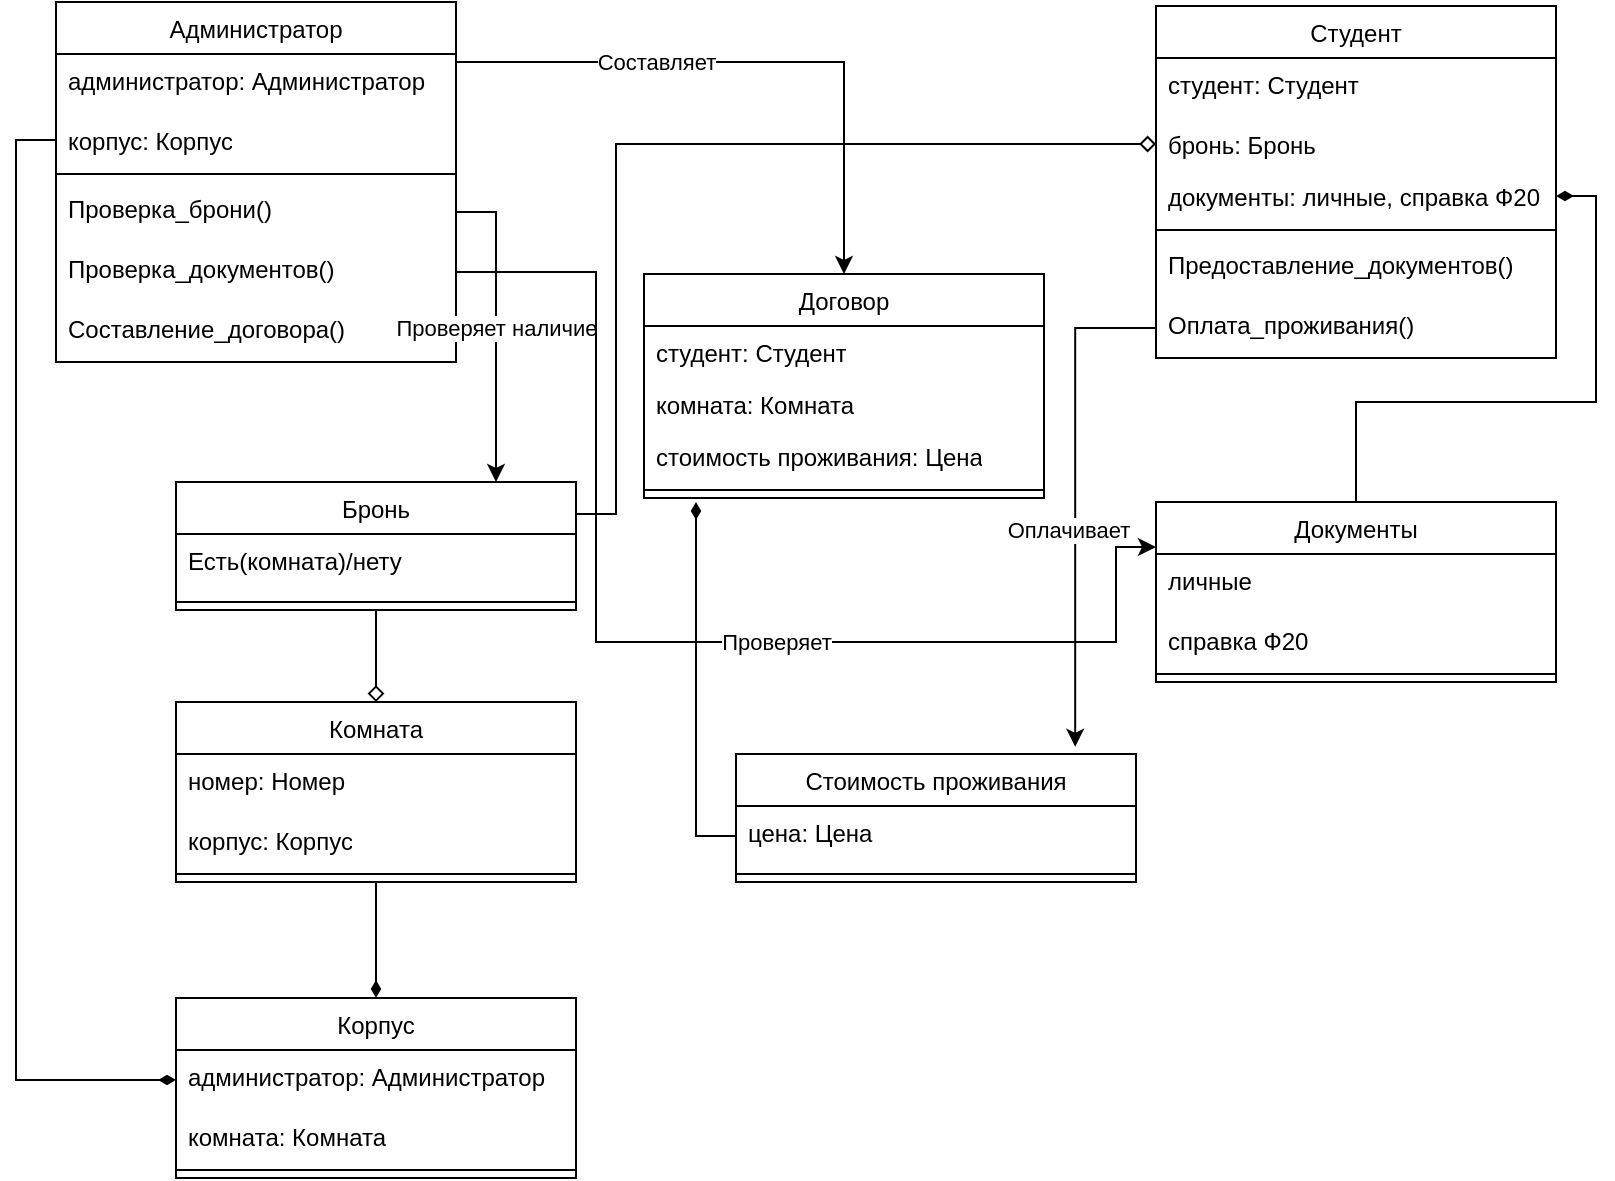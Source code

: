 <mxfile version="26.0.8">
  <diagram name="Страница — 1" id="ervRn7VN8NrpaesWVwH-">
    <mxGraphModel dx="4167" dy="1890" grid="1" gridSize="10" guides="1" tooltips="1" connect="1" arrows="1" fold="1" page="1" pageScale="1" pageWidth="827" pageHeight="1169" math="0" shadow="0">
      <root>
        <mxCell id="0" />
        <mxCell id="1" parent="0" />
        <mxCell id="EjCpOXAYgs3ROpCnzAJZ-73" style="edgeStyle=orthogonalEdgeStyle;rounded=0;orthogonalLoop=1;jettySize=auto;html=1;entryX=0.5;entryY=0;entryDx=0;entryDy=0;" edge="1" parent="1" source="EjCpOXAYgs3ROpCnzAJZ-5" target="EjCpOXAYgs3ROpCnzAJZ-20">
          <mxGeometry relative="1" as="geometry">
            <Array as="points">
              <mxPoint x="74" y="290" />
            </Array>
          </mxGeometry>
        </mxCell>
        <mxCell id="EjCpOXAYgs3ROpCnzAJZ-74" value="Составляет" style="edgeLabel;html=1;align=center;verticalAlign=middle;resizable=0;points=[];" vertex="1" connectable="0" parent="EjCpOXAYgs3ROpCnzAJZ-73">
          <mxGeometry x="-0.328" relative="1" as="geometry">
            <mxPoint x="-1" as="offset" />
          </mxGeometry>
        </mxCell>
        <mxCell id="EjCpOXAYgs3ROpCnzAJZ-5" value="&lt;span style=&quot;font-weight: 400; text-wrap-mode: nowrap;&quot;&gt;Администратор&lt;/span&gt;" style="swimlane;fontStyle=1;align=center;verticalAlign=top;childLayout=stackLayout;horizontal=1;startSize=26;horizontalStack=0;resizeParent=1;resizeParentMax=0;resizeLast=0;collapsible=1;marginBottom=0;whiteSpace=wrap;html=1;" vertex="1" parent="1">
          <mxGeometry x="-320" y="260" width="200" height="180" as="geometry" />
        </mxCell>
        <mxCell id="EjCpOXAYgs3ROpCnzAJZ-6" value="администратор: Администратор" style="text;align=left;verticalAlign=top;spacingLeft=4;spacingRight=4;overflow=hidden;rotatable=0;points=[[0,0.5],[1,0.5]];portConstraint=eastwest;" vertex="1" parent="EjCpOXAYgs3ROpCnzAJZ-5">
          <mxGeometry y="26" width="200" height="30" as="geometry" />
        </mxCell>
        <mxCell id="EjCpOXAYgs3ROpCnzAJZ-7" value="корпус: Корпус" style="text;strokeColor=none;fillColor=none;align=left;verticalAlign=top;spacingLeft=4;spacingRight=4;overflow=hidden;rotatable=0;points=[[0,0.5],[1,0.5]];portConstraint=eastwest;whiteSpace=wrap;html=1;" vertex="1" parent="EjCpOXAYgs3ROpCnzAJZ-5">
          <mxGeometry y="56" width="200" height="26" as="geometry" />
        </mxCell>
        <mxCell id="EjCpOXAYgs3ROpCnzAJZ-8" value="" style="line;strokeWidth=1;fillColor=none;align=left;verticalAlign=middle;spacingTop=-1;spacingLeft=3;spacingRight=3;rotatable=0;labelPosition=right;points=[];portConstraint=eastwest;strokeColor=inherit;" vertex="1" parent="EjCpOXAYgs3ROpCnzAJZ-5">
          <mxGeometry y="82" width="200" height="8" as="geometry" />
        </mxCell>
        <mxCell id="EjCpOXAYgs3ROpCnzAJZ-9" value="Проверка_брони()" style="text;align=left;verticalAlign=top;spacingLeft=4;spacingRight=4;overflow=hidden;rotatable=0;points=[[0,0.5],[1,0.5]];portConstraint=eastwest;" vertex="1" parent="EjCpOXAYgs3ROpCnzAJZ-5">
          <mxGeometry y="90" width="200" height="30" as="geometry" />
        </mxCell>
        <mxCell id="EjCpOXAYgs3ROpCnzAJZ-10" value="Проверка_документов()" style="text;align=left;verticalAlign=top;spacingLeft=4;spacingRight=4;overflow=hidden;rotatable=0;points=[[0,0.5],[1,0.5]];portConstraint=eastwest;" vertex="1" parent="EjCpOXAYgs3ROpCnzAJZ-5">
          <mxGeometry y="120" width="200" height="30" as="geometry" />
        </mxCell>
        <mxCell id="EjCpOXAYgs3ROpCnzAJZ-11" value="Составление_договора()" style="text;align=left;verticalAlign=top;spacingLeft=4;spacingRight=4;overflow=hidden;rotatable=0;points=[[0,0.5],[1,0.5]];portConstraint=eastwest;" vertex="1" parent="EjCpOXAYgs3ROpCnzAJZ-5">
          <mxGeometry y="150" width="200" height="30" as="geometry" />
        </mxCell>
        <mxCell id="EjCpOXAYgs3ROpCnzAJZ-12" value="&lt;span style=&quot;font-weight: 400; text-wrap-mode: nowrap;&quot;&gt;Студент&lt;/span&gt;" style="swimlane;fontStyle=1;align=center;verticalAlign=top;childLayout=stackLayout;horizontal=1;startSize=26;horizontalStack=0;resizeParent=1;resizeParentMax=0;resizeLast=0;collapsible=1;marginBottom=0;whiteSpace=wrap;html=1;" vertex="1" parent="1">
          <mxGeometry x="230" y="262" width="200" height="176" as="geometry" />
        </mxCell>
        <mxCell id="EjCpOXAYgs3ROpCnzAJZ-13" value="студент: Студент" style="text;align=left;verticalAlign=top;spacingLeft=4;spacingRight=4;overflow=hidden;rotatable=0;points=[[0,0.5],[1,0.5]];portConstraint=eastwest;" vertex="1" parent="EjCpOXAYgs3ROpCnzAJZ-12">
          <mxGeometry y="26" width="200" height="30" as="geometry" />
        </mxCell>
        <mxCell id="EjCpOXAYgs3ROpCnzAJZ-14" value="бронь: Бронь" style="text;strokeColor=none;fillColor=none;align=left;verticalAlign=top;spacingLeft=4;spacingRight=4;overflow=hidden;rotatable=0;points=[[0,0.5],[1,0.5]];portConstraint=eastwest;whiteSpace=wrap;html=1;" vertex="1" parent="EjCpOXAYgs3ROpCnzAJZ-12">
          <mxGeometry y="56" width="200" height="26" as="geometry" />
        </mxCell>
        <mxCell id="EjCpOXAYgs3ROpCnzAJZ-19" value="документы: личные, справка Ф20" style="text;strokeColor=none;fillColor=none;align=left;verticalAlign=top;spacingLeft=4;spacingRight=4;overflow=hidden;rotatable=0;points=[[0,0.5],[1,0.5]];portConstraint=eastwest;whiteSpace=wrap;html=1;" vertex="1" parent="EjCpOXAYgs3ROpCnzAJZ-12">
          <mxGeometry y="82" width="200" height="26" as="geometry" />
        </mxCell>
        <mxCell id="EjCpOXAYgs3ROpCnzAJZ-15" value="" style="line;strokeWidth=1;fillColor=none;align=left;verticalAlign=middle;spacingTop=-1;spacingLeft=3;spacingRight=3;rotatable=0;labelPosition=right;points=[];portConstraint=eastwest;strokeColor=inherit;" vertex="1" parent="EjCpOXAYgs3ROpCnzAJZ-12">
          <mxGeometry y="108" width="200" height="8" as="geometry" />
        </mxCell>
        <mxCell id="EjCpOXAYgs3ROpCnzAJZ-16" value="Предоставление_документов()" style="text;align=left;verticalAlign=top;spacingLeft=4;spacingRight=4;overflow=hidden;rotatable=0;points=[[0,0.5],[1,0.5]];portConstraint=eastwest;" vertex="1" parent="EjCpOXAYgs3ROpCnzAJZ-12">
          <mxGeometry y="116" width="200" height="30" as="geometry" />
        </mxCell>
        <mxCell id="EjCpOXAYgs3ROpCnzAJZ-17" value="Оплата_проживания()" style="text;align=left;verticalAlign=top;spacingLeft=4;spacingRight=4;overflow=hidden;rotatable=0;points=[[0,0.5],[1,0.5]];portConstraint=eastwest;" vertex="1" parent="EjCpOXAYgs3ROpCnzAJZ-12">
          <mxGeometry y="146" width="200" height="30" as="geometry" />
        </mxCell>
        <mxCell id="EjCpOXAYgs3ROpCnzAJZ-20" value="&lt;span style=&quot;font-weight: 400; text-wrap-mode: nowrap;&quot;&gt;Договор&lt;/span&gt;" style="swimlane;fontStyle=1;align=center;verticalAlign=top;childLayout=stackLayout;horizontal=1;startSize=26;horizontalStack=0;resizeParent=1;resizeParentMax=0;resizeLast=0;collapsible=1;marginBottom=0;whiteSpace=wrap;html=1;" vertex="1" parent="1">
          <mxGeometry x="-26" y="396" width="200" height="112" as="geometry" />
        </mxCell>
        <mxCell id="EjCpOXAYgs3ROpCnzAJZ-29" value="студент: Студент" style="text;strokeColor=none;fillColor=none;align=left;verticalAlign=top;spacingLeft=4;spacingRight=4;overflow=hidden;rotatable=0;points=[[0,0.5],[1,0.5]];portConstraint=eastwest;whiteSpace=wrap;html=1;" vertex="1" parent="EjCpOXAYgs3ROpCnzAJZ-20">
          <mxGeometry y="26" width="200" height="26" as="geometry" />
        </mxCell>
        <mxCell id="EjCpOXAYgs3ROpCnzAJZ-27" value="комната: Комната" style="text;strokeColor=none;fillColor=none;align=left;verticalAlign=top;spacingLeft=4;spacingRight=4;overflow=hidden;rotatable=0;points=[[0,0.5],[1,0.5]];portConstraint=eastwest;whiteSpace=wrap;html=1;" vertex="1" parent="EjCpOXAYgs3ROpCnzAJZ-20">
          <mxGeometry y="52" width="200" height="26" as="geometry" />
        </mxCell>
        <mxCell id="EjCpOXAYgs3ROpCnzAJZ-28" value="стоимость проживания: Цена" style="text;strokeColor=none;fillColor=none;align=left;verticalAlign=top;spacingLeft=4;spacingRight=4;overflow=hidden;rotatable=0;points=[[0,0.5],[1,0.5]];portConstraint=eastwest;whiteSpace=wrap;html=1;" vertex="1" parent="EjCpOXAYgs3ROpCnzAJZ-20">
          <mxGeometry y="78" width="200" height="26" as="geometry" />
        </mxCell>
        <mxCell id="EjCpOXAYgs3ROpCnzAJZ-23" value="" style="line;strokeWidth=1;fillColor=none;align=left;verticalAlign=middle;spacingTop=-1;spacingLeft=3;spacingRight=3;rotatable=0;labelPosition=right;points=[];portConstraint=eastwest;strokeColor=inherit;" vertex="1" parent="EjCpOXAYgs3ROpCnzAJZ-20">
          <mxGeometry y="104" width="200" height="8" as="geometry" />
        </mxCell>
        <mxCell id="EjCpOXAYgs3ROpCnzAJZ-63" style="edgeStyle=orthogonalEdgeStyle;rounded=0;orthogonalLoop=1;jettySize=auto;html=1;exitX=0.5;exitY=1;exitDx=0;exitDy=0;endArrow=diamond;endFill=0;" edge="1" parent="1" source="EjCpOXAYgs3ROpCnzAJZ-30" target="EjCpOXAYgs3ROpCnzAJZ-37">
          <mxGeometry relative="1" as="geometry" />
        </mxCell>
        <mxCell id="EjCpOXAYgs3ROpCnzAJZ-67" style="edgeStyle=orthogonalEdgeStyle;rounded=0;orthogonalLoop=1;jettySize=auto;html=1;exitX=1;exitY=0.25;exitDx=0;exitDy=0;entryX=0;entryY=0.5;entryDx=0;entryDy=0;endArrow=diamond;endFill=0;" edge="1" parent="1" source="EjCpOXAYgs3ROpCnzAJZ-30" target="EjCpOXAYgs3ROpCnzAJZ-14">
          <mxGeometry relative="1" as="geometry">
            <Array as="points">
              <mxPoint x="-40" y="516" />
              <mxPoint x="-40" y="331" />
            </Array>
          </mxGeometry>
        </mxCell>
        <mxCell id="EjCpOXAYgs3ROpCnzAJZ-30" value="&lt;span style=&quot;font-weight: 400; text-wrap-mode: nowrap;&quot;&gt;Бронь&lt;/span&gt;" style="swimlane;fontStyle=1;align=center;verticalAlign=top;childLayout=stackLayout;horizontal=1;startSize=26;horizontalStack=0;resizeParent=1;resizeParentMax=0;resizeLast=0;collapsible=1;marginBottom=0;whiteSpace=wrap;html=1;" vertex="1" parent="1">
          <mxGeometry x="-260" y="500" width="200" height="64" as="geometry" />
        </mxCell>
        <mxCell id="EjCpOXAYgs3ROpCnzAJZ-31" value="Есть(комната)/нету" style="text;align=left;verticalAlign=top;spacingLeft=4;spacingRight=4;overflow=hidden;rotatable=0;points=[[0,0.5],[1,0.5]];portConstraint=eastwest;" vertex="1" parent="EjCpOXAYgs3ROpCnzAJZ-30">
          <mxGeometry y="26" width="200" height="30" as="geometry" />
        </mxCell>
        <mxCell id="EjCpOXAYgs3ROpCnzAJZ-33" value="" style="line;strokeWidth=1;fillColor=none;align=left;verticalAlign=middle;spacingTop=-1;spacingLeft=3;spacingRight=3;rotatable=0;labelPosition=right;points=[];portConstraint=eastwest;strokeColor=inherit;" vertex="1" parent="EjCpOXAYgs3ROpCnzAJZ-30">
          <mxGeometry y="56" width="200" height="8" as="geometry" />
        </mxCell>
        <mxCell id="EjCpOXAYgs3ROpCnzAJZ-65" style="edgeStyle=orthogonalEdgeStyle;rounded=0;orthogonalLoop=1;jettySize=auto;html=1;exitX=0.5;exitY=1;exitDx=0;exitDy=0;endArrow=diamondThin;endFill=1;" edge="1" parent="1" source="EjCpOXAYgs3ROpCnzAJZ-37" target="EjCpOXAYgs3ROpCnzAJZ-44">
          <mxGeometry relative="1" as="geometry" />
        </mxCell>
        <mxCell id="EjCpOXAYgs3ROpCnzAJZ-37" value="&lt;span style=&quot;font-weight: 400; text-wrap-mode: nowrap;&quot;&gt;Комната&lt;/span&gt;" style="swimlane;fontStyle=1;align=center;verticalAlign=top;childLayout=stackLayout;horizontal=1;startSize=26;horizontalStack=0;resizeParent=1;resizeParentMax=0;resizeLast=0;collapsible=1;marginBottom=0;whiteSpace=wrap;html=1;" vertex="1" parent="1">
          <mxGeometry x="-260" y="610" width="200" height="90" as="geometry" />
        </mxCell>
        <mxCell id="EjCpOXAYgs3ROpCnzAJZ-38" value="номер: Номер" style="text;align=left;verticalAlign=top;spacingLeft=4;spacingRight=4;overflow=hidden;rotatable=0;points=[[0,0.5],[1,0.5]];portConstraint=eastwest;" vertex="1" parent="EjCpOXAYgs3ROpCnzAJZ-37">
          <mxGeometry y="26" width="200" height="30" as="geometry" />
        </mxCell>
        <mxCell id="EjCpOXAYgs3ROpCnzAJZ-39" value="корпус: Корпус" style="text;strokeColor=none;fillColor=none;align=left;verticalAlign=top;spacingLeft=4;spacingRight=4;overflow=hidden;rotatable=0;points=[[0,0.5],[1,0.5]];portConstraint=eastwest;whiteSpace=wrap;html=1;" vertex="1" parent="EjCpOXAYgs3ROpCnzAJZ-37">
          <mxGeometry y="56" width="200" height="26" as="geometry" />
        </mxCell>
        <mxCell id="EjCpOXAYgs3ROpCnzAJZ-40" value="" style="line;strokeWidth=1;fillColor=none;align=left;verticalAlign=middle;spacingTop=-1;spacingLeft=3;spacingRight=3;rotatable=0;labelPosition=right;points=[];portConstraint=eastwest;strokeColor=inherit;" vertex="1" parent="EjCpOXAYgs3ROpCnzAJZ-37">
          <mxGeometry y="82" width="200" height="8" as="geometry" />
        </mxCell>
        <mxCell id="EjCpOXAYgs3ROpCnzAJZ-44" value="&lt;span style=&quot;font-weight: 400; text-wrap-mode: nowrap;&quot;&gt;Корпус&lt;/span&gt;" style="swimlane;fontStyle=1;align=center;verticalAlign=top;childLayout=stackLayout;horizontal=1;startSize=26;horizontalStack=0;resizeParent=1;resizeParentMax=0;resizeLast=0;collapsible=1;marginBottom=0;whiteSpace=wrap;html=1;" vertex="1" parent="1">
          <mxGeometry x="-260" y="758" width="200" height="90" as="geometry" />
        </mxCell>
        <mxCell id="EjCpOXAYgs3ROpCnzAJZ-45" value="администратор: Администратор" style="text;align=left;verticalAlign=top;spacingLeft=4;spacingRight=4;overflow=hidden;rotatable=0;points=[[0,0.5],[1,0.5]];portConstraint=eastwest;" vertex="1" parent="EjCpOXAYgs3ROpCnzAJZ-44">
          <mxGeometry y="26" width="200" height="30" as="geometry" />
        </mxCell>
        <mxCell id="EjCpOXAYgs3ROpCnzAJZ-46" value="комната: Комната" style="text;strokeColor=none;fillColor=none;align=left;verticalAlign=top;spacingLeft=4;spacingRight=4;overflow=hidden;rotatable=0;points=[[0,0.5],[1,0.5]];portConstraint=eastwest;whiteSpace=wrap;html=1;" vertex="1" parent="EjCpOXAYgs3ROpCnzAJZ-44">
          <mxGeometry y="56" width="200" height="26" as="geometry" />
        </mxCell>
        <mxCell id="EjCpOXAYgs3ROpCnzAJZ-47" value="" style="line;strokeWidth=1;fillColor=none;align=left;verticalAlign=middle;spacingTop=-1;spacingLeft=3;spacingRight=3;rotatable=0;labelPosition=right;points=[];portConstraint=eastwest;strokeColor=inherit;" vertex="1" parent="EjCpOXAYgs3ROpCnzAJZ-44">
          <mxGeometry y="82" width="200" height="8" as="geometry" />
        </mxCell>
        <mxCell id="EjCpOXAYgs3ROpCnzAJZ-66" style="edgeStyle=orthogonalEdgeStyle;rounded=0;orthogonalLoop=1;jettySize=auto;html=1;exitX=0.5;exitY=0;exitDx=0;exitDy=0;entryX=1;entryY=0.5;entryDx=0;entryDy=0;endArrow=diamondThin;endFill=1;" edge="1" parent="1" source="EjCpOXAYgs3ROpCnzAJZ-48" target="EjCpOXAYgs3ROpCnzAJZ-19">
          <mxGeometry relative="1" as="geometry">
            <Array as="points">
              <mxPoint x="330" y="460" />
              <mxPoint x="450" y="460" />
              <mxPoint x="450" y="357" />
            </Array>
          </mxGeometry>
        </mxCell>
        <mxCell id="EjCpOXAYgs3ROpCnzAJZ-48" value="&lt;span style=&quot;font-weight: 400; text-wrap-mode: nowrap;&quot;&gt;Документы&lt;/span&gt;" style="swimlane;fontStyle=1;align=center;verticalAlign=top;childLayout=stackLayout;horizontal=1;startSize=26;horizontalStack=0;resizeParent=1;resizeParentMax=0;resizeLast=0;collapsible=1;marginBottom=0;whiteSpace=wrap;html=1;" vertex="1" parent="1">
          <mxGeometry x="230" y="510" width="200" height="90" as="geometry" />
        </mxCell>
        <mxCell id="EjCpOXAYgs3ROpCnzAJZ-49" value="личные" style="text;align=left;verticalAlign=top;spacingLeft=4;spacingRight=4;overflow=hidden;rotatable=0;points=[[0,0.5],[1,0.5]];portConstraint=eastwest;" vertex="1" parent="EjCpOXAYgs3ROpCnzAJZ-48">
          <mxGeometry y="26" width="200" height="30" as="geometry" />
        </mxCell>
        <mxCell id="EjCpOXAYgs3ROpCnzAJZ-50" value="справка Ф20" style="text;strokeColor=none;fillColor=none;align=left;verticalAlign=top;spacingLeft=4;spacingRight=4;overflow=hidden;rotatable=0;points=[[0,0.5],[1,0.5]];portConstraint=eastwest;whiteSpace=wrap;html=1;" vertex="1" parent="EjCpOXAYgs3ROpCnzAJZ-48">
          <mxGeometry y="56" width="200" height="26" as="geometry" />
        </mxCell>
        <mxCell id="EjCpOXAYgs3ROpCnzAJZ-51" value="" style="line;strokeWidth=1;fillColor=none;align=left;verticalAlign=middle;spacingTop=-1;spacingLeft=3;spacingRight=3;rotatable=0;labelPosition=right;points=[];portConstraint=eastwest;strokeColor=inherit;" vertex="1" parent="EjCpOXAYgs3ROpCnzAJZ-48">
          <mxGeometry y="82" width="200" height="8" as="geometry" />
        </mxCell>
        <mxCell id="EjCpOXAYgs3ROpCnzAJZ-52" value="&lt;span style=&quot;font-weight: 400; text-wrap-mode: nowrap;&quot;&gt;Стоимость проживания&lt;/span&gt;" style="swimlane;fontStyle=1;align=center;verticalAlign=top;childLayout=stackLayout;horizontal=1;startSize=26;horizontalStack=0;resizeParent=1;resizeParentMax=0;resizeLast=0;collapsible=1;marginBottom=0;whiteSpace=wrap;html=1;" vertex="1" parent="1">
          <mxGeometry x="20" y="636" width="200" height="64" as="geometry" />
        </mxCell>
        <mxCell id="EjCpOXAYgs3ROpCnzAJZ-79" style="edgeStyle=orthogonalEdgeStyle;rounded=0;orthogonalLoop=1;jettySize=auto;html=1;exitX=0;exitY=0.5;exitDx=0;exitDy=0;endArrow=diamondThin;endFill=1;" edge="1" parent="EjCpOXAYgs3ROpCnzAJZ-52" source="EjCpOXAYgs3ROpCnzAJZ-53">
          <mxGeometry relative="1" as="geometry">
            <mxPoint x="-20" y="-126" as="targetPoint" />
          </mxGeometry>
        </mxCell>
        <mxCell id="EjCpOXAYgs3ROpCnzAJZ-53" value="цена: Цена" style="text;align=left;verticalAlign=top;spacingLeft=4;spacingRight=4;overflow=hidden;rotatable=0;points=[[0,0.5],[1,0.5]];portConstraint=eastwest;" vertex="1" parent="EjCpOXAYgs3ROpCnzAJZ-52">
          <mxGeometry y="26" width="200" height="30" as="geometry" />
        </mxCell>
        <mxCell id="EjCpOXAYgs3ROpCnzAJZ-54" value="" style="line;strokeWidth=1;fillColor=none;align=left;verticalAlign=middle;spacingTop=-1;spacingLeft=3;spacingRight=3;rotatable=0;labelPosition=right;points=[];portConstraint=eastwest;strokeColor=inherit;" vertex="1" parent="EjCpOXAYgs3ROpCnzAJZ-52">
          <mxGeometry y="56" width="200" height="8" as="geometry" />
        </mxCell>
        <mxCell id="EjCpOXAYgs3ROpCnzAJZ-61" value="" style="endArrow=classic;html=1;rounded=0;exitX=1;exitY=0.5;exitDx=0;exitDy=0;entryX=0.8;entryY=0;entryDx=0;entryDy=0;entryPerimeter=0;" edge="1" parent="1" source="EjCpOXAYgs3ROpCnzAJZ-9" target="EjCpOXAYgs3ROpCnzAJZ-30">
          <mxGeometry relative="1" as="geometry">
            <mxPoint x="-90" y="480" as="sourcePoint" />
            <mxPoint x="10" y="480" as="targetPoint" />
            <Array as="points">
              <mxPoint x="-100" y="365" />
            </Array>
          </mxGeometry>
        </mxCell>
        <mxCell id="EjCpOXAYgs3ROpCnzAJZ-62" value="Проверяет наличие" style="edgeLabel;resizable=0;html=1;;align=center;verticalAlign=middle;" connectable="0" vertex="1" parent="EjCpOXAYgs3ROpCnzAJZ-61">
          <mxGeometry relative="1" as="geometry" />
        </mxCell>
        <mxCell id="EjCpOXAYgs3ROpCnzAJZ-68" style="edgeStyle=orthogonalEdgeStyle;rounded=0;orthogonalLoop=1;jettySize=auto;html=1;exitX=0;exitY=0.5;exitDx=0;exitDy=0;entryX=0;entryY=0.5;entryDx=0;entryDy=0;endArrow=diamondThin;endFill=1;" edge="1" parent="1" source="EjCpOXAYgs3ROpCnzAJZ-7" target="EjCpOXAYgs3ROpCnzAJZ-45">
          <mxGeometry relative="1" as="geometry">
            <Array as="points">
              <mxPoint x="-340" y="329" />
              <mxPoint x="-340" y="799" />
            </Array>
          </mxGeometry>
        </mxCell>
        <mxCell id="EjCpOXAYgs3ROpCnzAJZ-69" style="edgeStyle=orthogonalEdgeStyle;rounded=0;orthogonalLoop=1;jettySize=auto;html=1;exitX=1;exitY=0.5;exitDx=0;exitDy=0;entryX=0;entryY=0.25;entryDx=0;entryDy=0;" edge="1" parent="1" source="EjCpOXAYgs3ROpCnzAJZ-10" target="EjCpOXAYgs3ROpCnzAJZ-48">
          <mxGeometry relative="1" as="geometry">
            <Array as="points">
              <mxPoint x="-50" y="395" />
              <mxPoint x="-50" y="580" />
              <mxPoint x="210" y="580" />
              <mxPoint x="210" y="533" />
            </Array>
          </mxGeometry>
        </mxCell>
        <mxCell id="EjCpOXAYgs3ROpCnzAJZ-72" value="Проверяет" style="edgeLabel;html=1;align=center;verticalAlign=middle;resizable=0;points=[];" vertex="1" connectable="0" parent="EjCpOXAYgs3ROpCnzAJZ-69">
          <mxGeometry x="0.187" relative="1" as="geometry">
            <mxPoint x="-1" as="offset" />
          </mxGeometry>
        </mxCell>
        <mxCell id="EjCpOXAYgs3ROpCnzAJZ-75" style="edgeStyle=orthogonalEdgeStyle;rounded=0;orthogonalLoop=1;jettySize=auto;html=1;exitX=0;exitY=0.5;exitDx=0;exitDy=0;entryX=0.848;entryY=-0.056;entryDx=0;entryDy=0;entryPerimeter=0;" edge="1" parent="1" source="EjCpOXAYgs3ROpCnzAJZ-17" target="EjCpOXAYgs3ROpCnzAJZ-52">
          <mxGeometry relative="1" as="geometry" />
        </mxCell>
        <mxCell id="EjCpOXAYgs3ROpCnzAJZ-76" value="Оплачивает" style="edgeLabel;html=1;align=center;verticalAlign=middle;resizable=0;points=[];" vertex="1" connectable="0" parent="EjCpOXAYgs3ROpCnzAJZ-75">
          <mxGeometry x="0.133" y="-4" relative="1" as="geometry">
            <mxPoint as="offset" />
          </mxGeometry>
        </mxCell>
      </root>
    </mxGraphModel>
  </diagram>
</mxfile>
